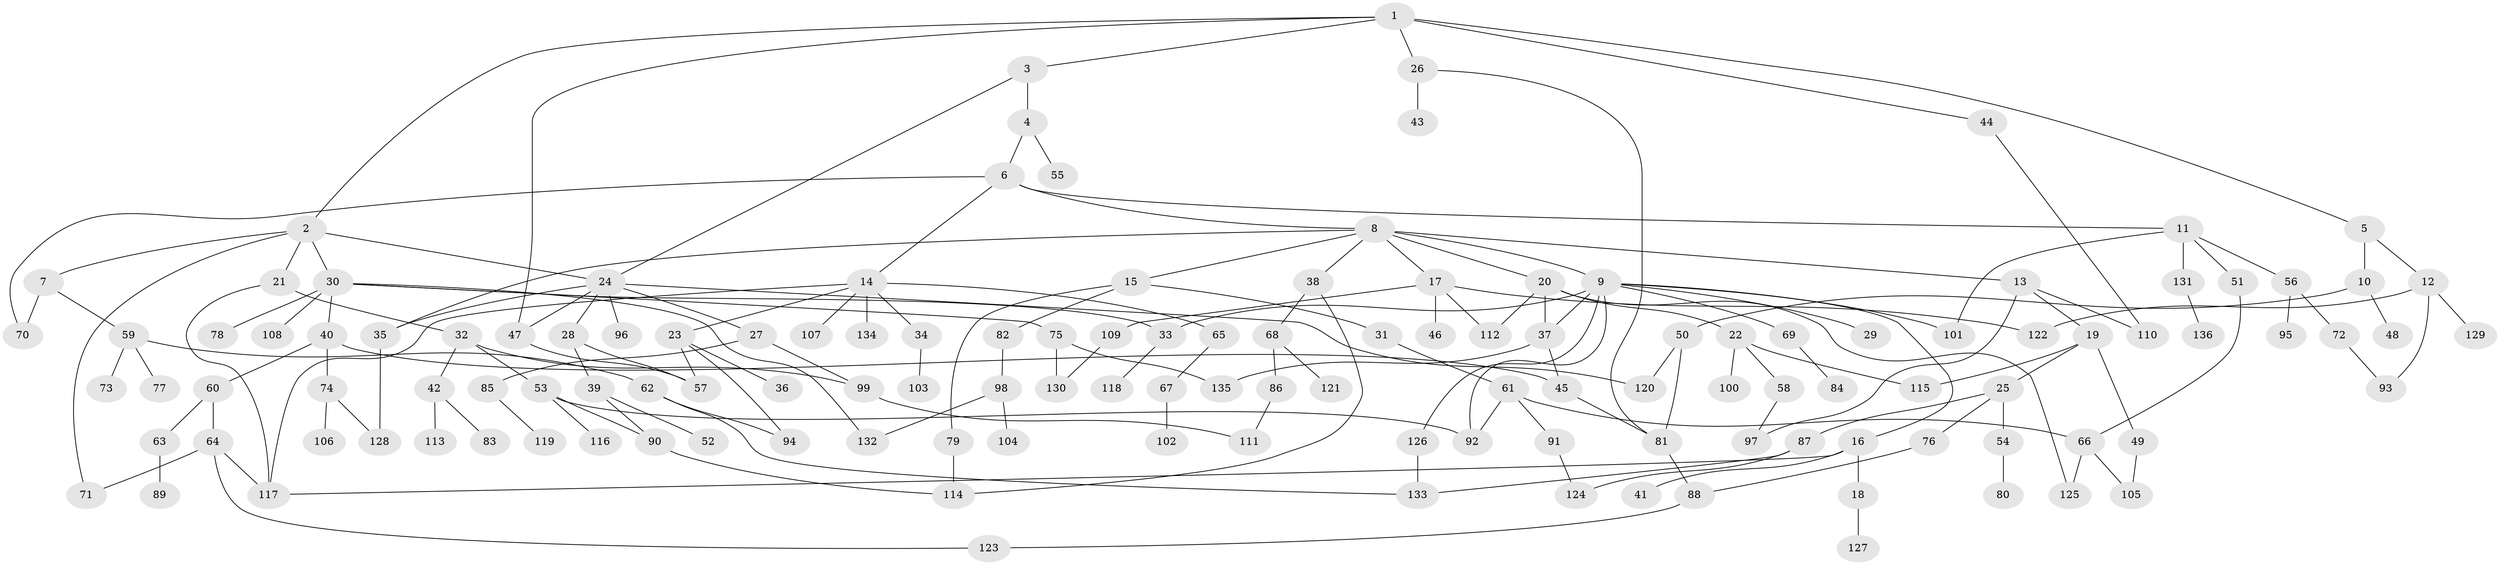 // coarse degree distribution, {6: 0.03636363636363636, 3: 0.2909090909090909, 11: 0.01818181818181818, 2: 0.16363636363636364, 4: 0.14545454545454545, 1: 0.14545454545454545, 5: 0.14545454545454545, 7: 0.05454545454545454}
// Generated by graph-tools (version 1.1) at 2025/36/03/04/25 23:36:02]
// undirected, 136 vertices, 178 edges
graph export_dot {
  node [color=gray90,style=filled];
  1;
  2;
  3;
  4;
  5;
  6;
  7;
  8;
  9;
  10;
  11;
  12;
  13;
  14;
  15;
  16;
  17;
  18;
  19;
  20;
  21;
  22;
  23;
  24;
  25;
  26;
  27;
  28;
  29;
  30;
  31;
  32;
  33;
  34;
  35;
  36;
  37;
  38;
  39;
  40;
  41;
  42;
  43;
  44;
  45;
  46;
  47;
  48;
  49;
  50;
  51;
  52;
  53;
  54;
  55;
  56;
  57;
  58;
  59;
  60;
  61;
  62;
  63;
  64;
  65;
  66;
  67;
  68;
  69;
  70;
  71;
  72;
  73;
  74;
  75;
  76;
  77;
  78;
  79;
  80;
  81;
  82;
  83;
  84;
  85;
  86;
  87;
  88;
  89;
  90;
  91;
  92;
  93;
  94;
  95;
  96;
  97;
  98;
  99;
  100;
  101;
  102;
  103;
  104;
  105;
  106;
  107;
  108;
  109;
  110;
  111;
  112;
  113;
  114;
  115;
  116;
  117;
  118;
  119;
  120;
  121;
  122;
  123;
  124;
  125;
  126;
  127;
  128;
  129;
  130;
  131;
  132;
  133;
  134;
  135;
  136;
  1 -- 2;
  1 -- 3;
  1 -- 5;
  1 -- 26;
  1 -- 44;
  1 -- 47;
  2 -- 7;
  2 -- 21;
  2 -- 30;
  2 -- 71;
  2 -- 24;
  3 -- 4;
  3 -- 24;
  4 -- 6;
  4 -- 55;
  5 -- 10;
  5 -- 12;
  6 -- 8;
  6 -- 11;
  6 -- 14;
  6 -- 70;
  7 -- 59;
  7 -- 70;
  8 -- 9;
  8 -- 13;
  8 -- 15;
  8 -- 17;
  8 -- 20;
  8 -- 35;
  8 -- 38;
  9 -- 16;
  9 -- 29;
  9 -- 69;
  9 -- 92;
  9 -- 101;
  9 -- 126;
  9 -- 33;
  9 -- 37;
  10 -- 48;
  10 -- 50;
  11 -- 51;
  11 -- 56;
  11 -- 131;
  11 -- 101;
  12 -- 93;
  12 -- 122;
  12 -- 129;
  13 -- 19;
  13 -- 110;
  13 -- 97;
  14 -- 23;
  14 -- 34;
  14 -- 65;
  14 -- 107;
  14 -- 134;
  14 -- 117;
  15 -- 31;
  15 -- 79;
  15 -- 82;
  16 -- 18;
  16 -- 41;
  16 -- 117;
  17 -- 46;
  17 -- 109;
  17 -- 112;
  17 -- 122;
  18 -- 127;
  19 -- 25;
  19 -- 49;
  19 -- 115;
  20 -- 22;
  20 -- 37;
  20 -- 112;
  20 -- 125;
  21 -- 32;
  21 -- 117;
  22 -- 58;
  22 -- 100;
  22 -- 115;
  23 -- 36;
  23 -- 57;
  23 -- 94;
  24 -- 27;
  24 -- 28;
  24 -- 96;
  24 -- 120;
  24 -- 47;
  24 -- 35;
  25 -- 54;
  25 -- 76;
  25 -- 87;
  26 -- 43;
  26 -- 81;
  27 -- 85;
  27 -- 99;
  28 -- 39;
  28 -- 57;
  30 -- 33;
  30 -- 40;
  30 -- 75;
  30 -- 78;
  30 -- 108;
  30 -- 132;
  31 -- 61;
  32 -- 42;
  32 -- 53;
  32 -- 99;
  33 -- 118;
  34 -- 103;
  35 -- 128;
  37 -- 135;
  37 -- 45;
  38 -- 68;
  38 -- 114;
  39 -- 52;
  39 -- 90;
  40 -- 45;
  40 -- 60;
  40 -- 74;
  42 -- 83;
  42 -- 113;
  44 -- 110;
  45 -- 81;
  47 -- 57;
  49 -- 105;
  50 -- 81;
  50 -- 120;
  51 -- 66;
  53 -- 116;
  53 -- 90;
  53 -- 92;
  54 -- 80;
  56 -- 72;
  56 -- 95;
  58 -- 97;
  59 -- 62;
  59 -- 73;
  59 -- 77;
  60 -- 63;
  60 -- 64;
  61 -- 66;
  61 -- 91;
  61 -- 92;
  62 -- 94;
  62 -- 133;
  63 -- 89;
  64 -- 71;
  64 -- 123;
  64 -- 117;
  65 -- 67;
  66 -- 105;
  66 -- 125;
  67 -- 102;
  68 -- 86;
  68 -- 121;
  69 -- 84;
  72 -- 93;
  74 -- 106;
  74 -- 128;
  75 -- 130;
  75 -- 135;
  76 -- 88;
  79 -- 114;
  81 -- 88;
  82 -- 98;
  85 -- 119;
  86 -- 111;
  87 -- 133;
  87 -- 124;
  88 -- 123;
  90 -- 114;
  91 -- 124;
  98 -- 104;
  98 -- 132;
  99 -- 111;
  109 -- 130;
  126 -- 133;
  131 -- 136;
}
